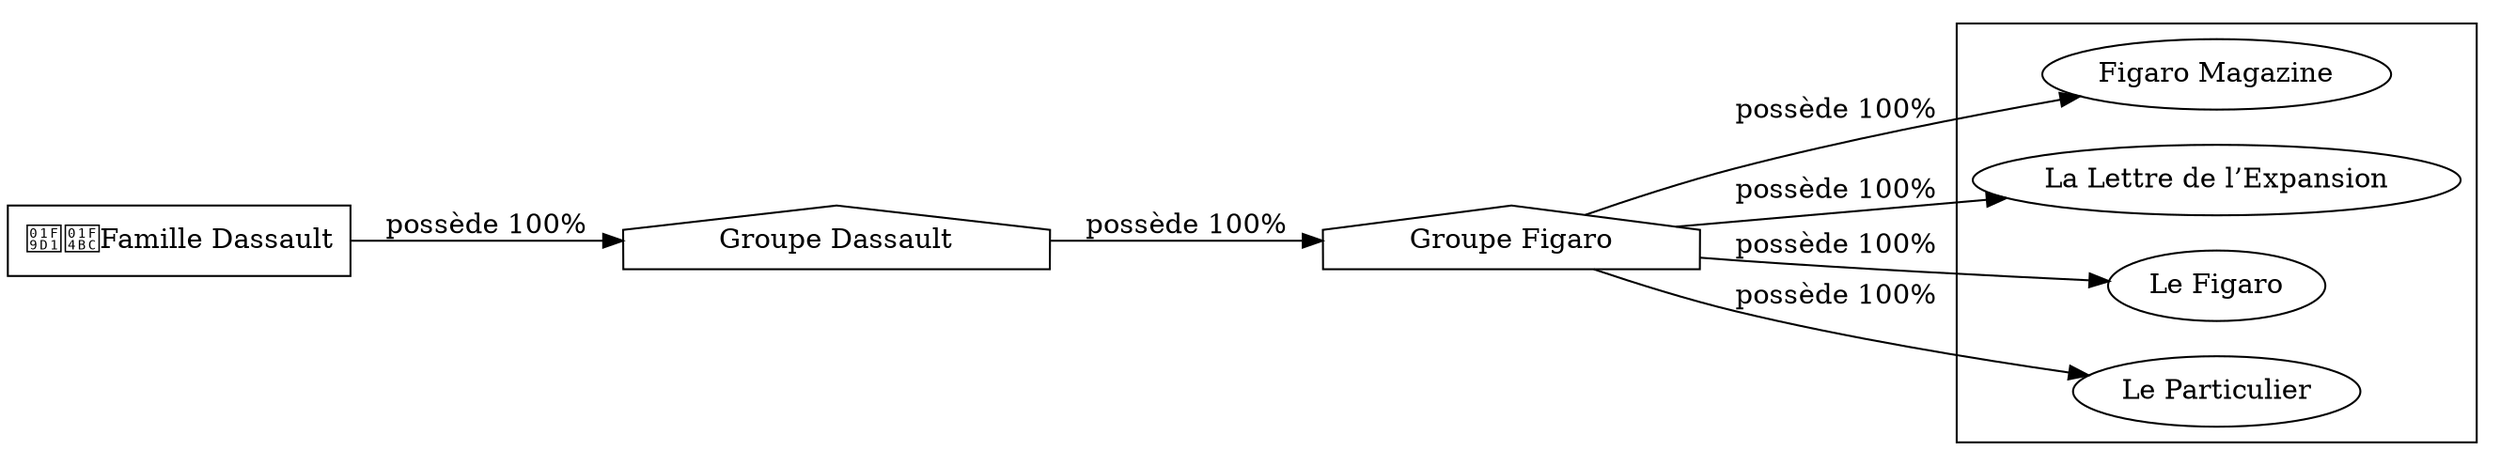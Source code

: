 digraph {
  rankdir=LR;
  subgraph roots {
    
      "famille-dassault-35"[label="🧑‍💼Famille Dassault" shape=box]
    
  }

  
    "groupe-dassault-36"[label="Groupe Dassault" shape=house]
  
    "groupe-figaro-37"[label="Groupe Figaro" shape=house]
  

  subgraph clusterLeaves {
    
      "figaro-magazine-39"[label="Figaro Magazine"]
    
      "la-lettre-de-l-expansion-41"[label="La Lettre de l’Expansion"]
    
      "le-figaro-38"[label="Le Figaro"]
    
      "le-particulier-40"[label="Le Particulier"]
    
  }

  
    "famille-dassault-35" -> "groupe-dassault-36" [
      label="possède 100%"
    ]
  
    "groupe-dassault-36" -> "groupe-figaro-37" [
      label="possède 100%"
    ]
  
    "groupe-figaro-37" -> "figaro-magazine-39" [
      label="possède 100%"
    ]
  
    "groupe-figaro-37" -> "la-lettre-de-l-expansion-41" [
      label="possède 100%"
    ]
  
    "groupe-figaro-37" -> "le-figaro-38" [
      label="possède 100%"
    ]
  
    "groupe-figaro-37" -> "le-particulier-40" [
      label="possède 100%"
    ]
  
}
